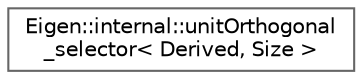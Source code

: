 digraph "类继承关系图"
{
 // LATEX_PDF_SIZE
  bgcolor="transparent";
  edge [fontname=Helvetica,fontsize=10,labelfontname=Helvetica,labelfontsize=10];
  node [fontname=Helvetica,fontsize=10,shape=box,height=0.2,width=0.4];
  rankdir="LR";
  Node0 [id="Node000000",label="Eigen::internal::unitOrthogonal\l_selector\< Derived, Size \>",height=0.2,width=0.4,color="grey40", fillcolor="white", style="filled",URL="$struct_eigen_1_1internal_1_1unit_orthogonal__selector.html",tooltip=" "];
}
